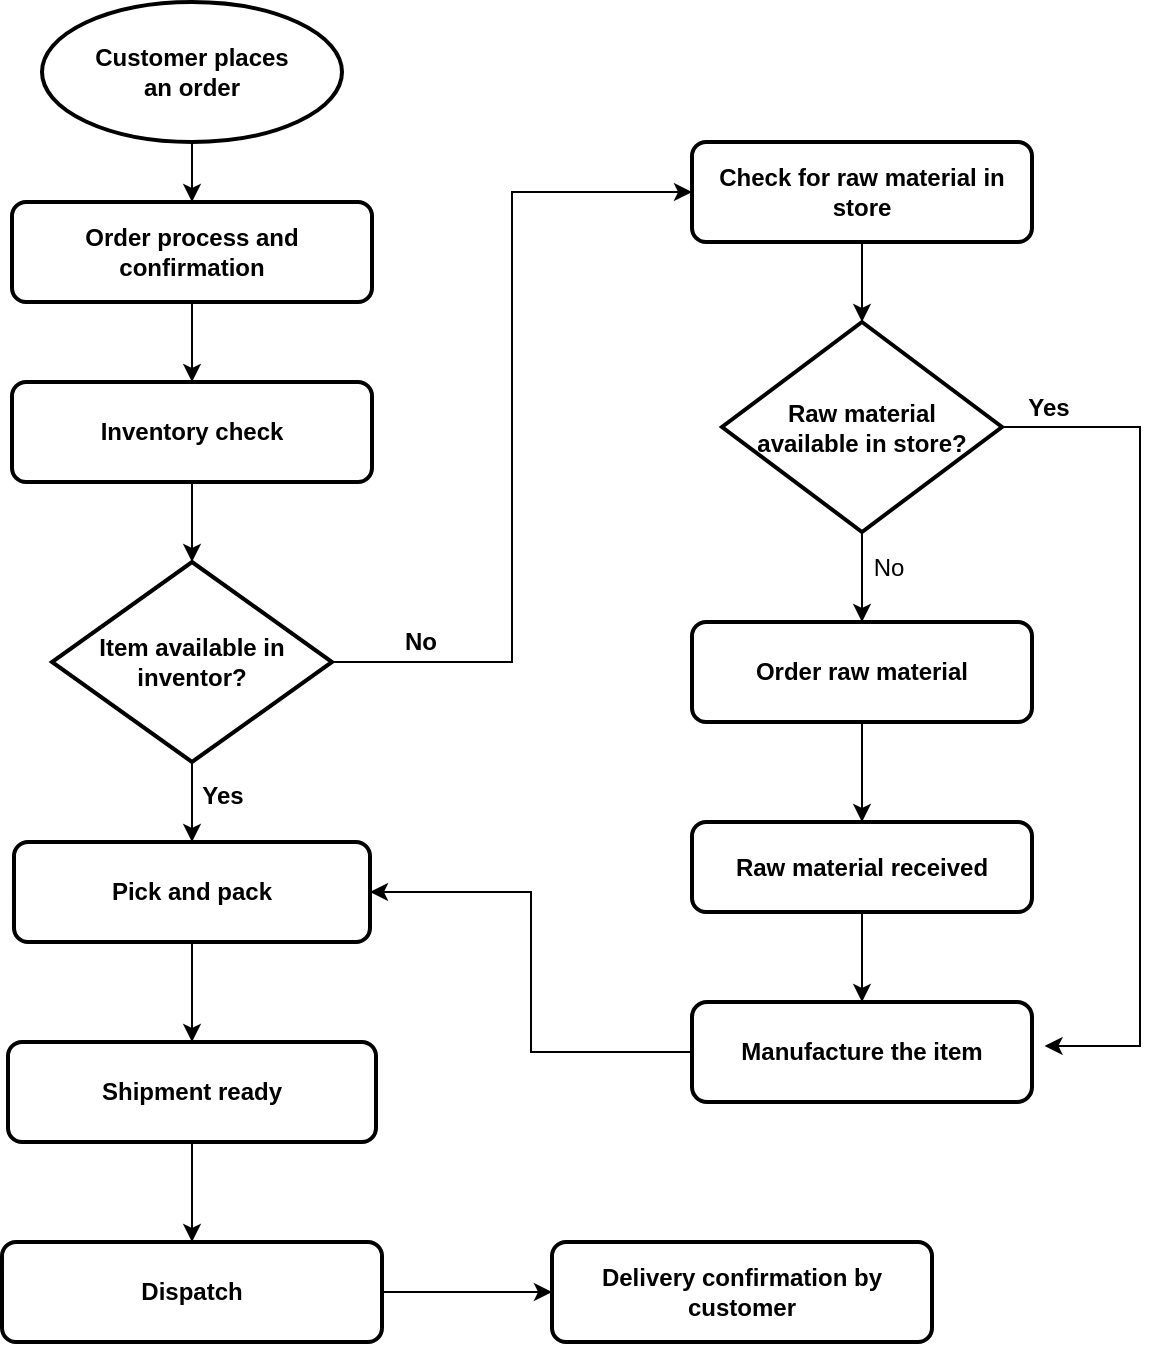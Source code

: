 <mxfile version="21.7.1" type="github">
  <diagram name="Page-1" id="1zYVnJ6PhORE1R0jCIVj">
    <mxGraphModel dx="913" dy="533" grid="1" gridSize="10" guides="1" tooltips="1" connect="1" arrows="1" fold="1" page="1" pageScale="1" pageWidth="827" pageHeight="1169" math="0" shadow="0">
      <root>
        <mxCell id="0" />
        <mxCell id="1" parent="0" />
        <mxCell id="s3QZQg_NEE9RPPklwjus-38" style="edgeStyle=orthogonalEdgeStyle;rounded=0;orthogonalLoop=1;jettySize=auto;html=1;entryX=0;entryY=0.5;entryDx=0;entryDy=0;" edge="1" parent="1" source="s3QZQg_NEE9RPPklwjus-5" target="s3QZQg_NEE9RPPklwjus-26">
          <mxGeometry relative="1" as="geometry" />
        </mxCell>
        <mxCell id="s3QZQg_NEE9RPPklwjus-39" style="edgeStyle=orthogonalEdgeStyle;rounded=0;orthogonalLoop=1;jettySize=auto;html=1;" edge="1" parent="1" source="s3QZQg_NEE9RPPklwjus-5" target="s3QZQg_NEE9RPPklwjus-8">
          <mxGeometry relative="1" as="geometry" />
        </mxCell>
        <mxCell id="s3QZQg_NEE9RPPklwjus-5" value="Item available in inventor?" style="strokeWidth=2;html=1;shape=mxgraph.flowchart.decision;whiteSpace=wrap;fontStyle=1" vertex="1" parent="1">
          <mxGeometry x="156" y="320" width="140" height="100" as="geometry" />
        </mxCell>
        <mxCell id="s3QZQg_NEE9RPPklwjus-40" style="edgeStyle=orthogonalEdgeStyle;rounded=0;orthogonalLoop=1;jettySize=auto;html=1;entryX=0.5;entryY=0;entryDx=0;entryDy=0;" edge="1" parent="1" source="s3QZQg_NEE9RPPklwjus-8" target="s3QZQg_NEE9RPPklwjus-9">
          <mxGeometry relative="1" as="geometry" />
        </mxCell>
        <mxCell id="s3QZQg_NEE9RPPklwjus-8" value="Pick and pack" style="rounded=1;whiteSpace=wrap;html=1;absoluteArcSize=1;arcSize=14;strokeWidth=2;fontStyle=1" vertex="1" parent="1">
          <mxGeometry x="137" y="460" width="178" height="50" as="geometry" />
        </mxCell>
        <mxCell id="s3QZQg_NEE9RPPklwjus-51" value="" style="edgeStyle=orthogonalEdgeStyle;rounded=0;orthogonalLoop=1;jettySize=auto;html=1;" edge="1" parent="1" source="s3QZQg_NEE9RPPklwjus-9" target="s3QZQg_NEE9RPPklwjus-10">
          <mxGeometry relative="1" as="geometry" />
        </mxCell>
        <mxCell id="s3QZQg_NEE9RPPklwjus-9" value="Shipment ready" style="rounded=1;whiteSpace=wrap;html=1;absoluteArcSize=1;arcSize=14;strokeWidth=2;fontStyle=1" vertex="1" parent="1">
          <mxGeometry x="134" y="560" width="184" height="50" as="geometry" />
        </mxCell>
        <mxCell id="s3QZQg_NEE9RPPklwjus-52" value="" style="edgeStyle=orthogonalEdgeStyle;rounded=0;orthogonalLoop=1;jettySize=auto;html=1;" edge="1" parent="1" source="s3QZQg_NEE9RPPklwjus-10" target="s3QZQg_NEE9RPPklwjus-11">
          <mxGeometry relative="1" as="geometry" />
        </mxCell>
        <mxCell id="s3QZQg_NEE9RPPklwjus-10" value="Dispatch" style="rounded=1;whiteSpace=wrap;html=1;absoluteArcSize=1;arcSize=14;strokeWidth=2;fontStyle=1" vertex="1" parent="1">
          <mxGeometry x="131" y="660" width="190" height="50" as="geometry" />
        </mxCell>
        <mxCell id="s3QZQg_NEE9RPPklwjus-11" value="Delivery confirmation by customer" style="rounded=1;whiteSpace=wrap;html=1;absoluteArcSize=1;arcSize=14;strokeWidth=2;fontStyle=1" vertex="1" parent="1">
          <mxGeometry x="406" y="660" width="190" height="50" as="geometry" />
        </mxCell>
        <mxCell id="s3QZQg_NEE9RPPklwjus-32" value="" style="edgeStyle=orthogonalEdgeStyle;rounded=0;orthogonalLoop=1;jettySize=auto;html=1;" edge="1" parent="1" source="s3QZQg_NEE9RPPklwjus-13" target="s3QZQg_NEE9RPPklwjus-5">
          <mxGeometry relative="1" as="geometry" />
        </mxCell>
        <mxCell id="s3QZQg_NEE9RPPklwjus-13" value="Inventory check" style="rounded=1;whiteSpace=wrap;html=1;absoluteArcSize=1;arcSize=14;strokeWidth=2;fontStyle=1" vertex="1" parent="1">
          <mxGeometry x="136" y="230" width="180" height="50" as="geometry" />
        </mxCell>
        <mxCell id="s3QZQg_NEE9RPPklwjus-23" style="edgeStyle=orthogonalEdgeStyle;rounded=0;orthogonalLoop=1;jettySize=auto;html=1;entryX=0.5;entryY=0;entryDx=0;entryDy=0;" edge="1" parent="1" source="s3QZQg_NEE9RPPklwjus-14" target="s3QZQg_NEE9RPPklwjus-13">
          <mxGeometry relative="1" as="geometry" />
        </mxCell>
        <mxCell id="s3QZQg_NEE9RPPklwjus-14" value="Order process and confirmation" style="rounded=1;whiteSpace=wrap;html=1;absoluteArcSize=1;arcSize=14;strokeWidth=2;fontStyle=1" vertex="1" parent="1">
          <mxGeometry x="136" y="140" width="180" height="50" as="geometry" />
        </mxCell>
        <mxCell id="s3QZQg_NEE9RPPklwjus-19" style="edgeStyle=orthogonalEdgeStyle;rounded=0;orthogonalLoop=1;jettySize=auto;html=1;" edge="1" parent="1" source="s3QZQg_NEE9RPPklwjus-15" target="s3QZQg_NEE9RPPklwjus-14">
          <mxGeometry relative="1" as="geometry" />
        </mxCell>
        <mxCell id="s3QZQg_NEE9RPPklwjus-15" value="Customer places &lt;br&gt;an order" style="strokeWidth=2;html=1;shape=mxgraph.flowchart.start_1;whiteSpace=wrap;fontStyle=1" vertex="1" parent="1">
          <mxGeometry x="151" y="40" width="150" height="70" as="geometry" />
        </mxCell>
        <mxCell id="s3QZQg_NEE9RPPklwjus-31" value="" style="edgeStyle=orthogonalEdgeStyle;rounded=0;orthogonalLoop=1;jettySize=auto;html=1;" edge="1" parent="1" source="s3QZQg_NEE9RPPklwjus-26" target="s3QZQg_NEE9RPPklwjus-27">
          <mxGeometry relative="1" as="geometry" />
        </mxCell>
        <mxCell id="s3QZQg_NEE9RPPklwjus-26" value="Check for raw material in store" style="rounded=1;whiteSpace=wrap;html=1;absoluteArcSize=1;arcSize=14;strokeWidth=2;fontStyle=1" vertex="1" parent="1">
          <mxGeometry x="476" y="110" width="170" height="50" as="geometry" />
        </mxCell>
        <mxCell id="s3QZQg_NEE9RPPklwjus-44" style="edgeStyle=orthogonalEdgeStyle;rounded=0;orthogonalLoop=1;jettySize=auto;html=1;entryX=0.5;entryY=0;entryDx=0;entryDy=0;" edge="1" parent="1" source="s3QZQg_NEE9RPPklwjus-27" target="s3QZQg_NEE9RPPklwjus-35">
          <mxGeometry relative="1" as="geometry" />
        </mxCell>
        <mxCell id="s3QZQg_NEE9RPPklwjus-57" style="edgeStyle=orthogonalEdgeStyle;rounded=0;orthogonalLoop=1;jettySize=auto;html=1;entryX=1.037;entryY=0.439;entryDx=0;entryDy=0;entryPerimeter=0;" edge="1" parent="1" source="s3QZQg_NEE9RPPklwjus-27" target="s3QZQg_NEE9RPPklwjus-28">
          <mxGeometry relative="1" as="geometry">
            <Array as="points">
              <mxPoint x="700" y="252" />
              <mxPoint x="700" y="562" />
            </Array>
          </mxGeometry>
        </mxCell>
        <mxCell id="s3QZQg_NEE9RPPklwjus-27" value="Raw material &lt;br&gt;available in store?" style="strokeWidth=2;html=1;shape=mxgraph.flowchart.decision;whiteSpace=wrap;fontStyle=1" vertex="1" parent="1">
          <mxGeometry x="491" y="200" width="140" height="105" as="geometry" />
        </mxCell>
        <mxCell id="s3QZQg_NEE9RPPklwjus-43" style="edgeStyle=orthogonalEdgeStyle;rounded=0;orthogonalLoop=1;jettySize=auto;html=1;entryX=1;entryY=0.5;entryDx=0;entryDy=0;" edge="1" parent="1" source="s3QZQg_NEE9RPPklwjus-28" target="s3QZQg_NEE9RPPklwjus-8">
          <mxGeometry relative="1" as="geometry" />
        </mxCell>
        <mxCell id="s3QZQg_NEE9RPPklwjus-28" value="Manufacture the item" style="rounded=1;whiteSpace=wrap;html=1;strokeWidth=2;fontStyle=1" vertex="1" parent="1">
          <mxGeometry x="476" y="540" width="170" height="50" as="geometry" />
        </mxCell>
        <mxCell id="s3QZQg_NEE9RPPklwjus-45" value="" style="edgeStyle=orthogonalEdgeStyle;rounded=0;orthogonalLoop=1;jettySize=auto;html=1;" edge="1" parent="1" source="s3QZQg_NEE9RPPklwjus-35" target="s3QZQg_NEE9RPPklwjus-36">
          <mxGeometry relative="1" as="geometry" />
        </mxCell>
        <mxCell id="s3QZQg_NEE9RPPklwjus-35" value="Order raw material" style="rounded=1;whiteSpace=wrap;html=1;absoluteArcSize=1;arcSize=14;strokeWidth=2;fontStyle=1" vertex="1" parent="1">
          <mxGeometry x="476" y="350" width="170" height="50" as="geometry" />
        </mxCell>
        <mxCell id="s3QZQg_NEE9RPPklwjus-49" style="edgeStyle=orthogonalEdgeStyle;rounded=0;orthogonalLoop=1;jettySize=auto;html=1;" edge="1" parent="1" source="s3QZQg_NEE9RPPklwjus-36" target="s3QZQg_NEE9RPPklwjus-28">
          <mxGeometry relative="1" as="geometry" />
        </mxCell>
        <mxCell id="s3QZQg_NEE9RPPklwjus-36" value="Raw material received" style="rounded=1;whiteSpace=wrap;html=1;absoluteArcSize=1;arcSize=14;strokeWidth=2;fontStyle=1" vertex="1" parent="1">
          <mxGeometry x="476" y="450" width="170" height="45" as="geometry" />
        </mxCell>
        <mxCell id="s3QZQg_NEE9RPPklwjus-55" value="No" style="text;html=1;align=center;verticalAlign=middle;resizable=0;points=[];autosize=1;strokeColor=none;fillColor=none;fontStyle=1" vertex="1" parent="1">
          <mxGeometry x="320" y="345" width="40" height="30" as="geometry" />
        </mxCell>
        <mxCell id="s3QZQg_NEE9RPPklwjus-56" value="Yes" style="text;html=1;align=center;verticalAlign=middle;resizable=0;points=[];autosize=1;strokeColor=none;fillColor=none;fontStyle=1" vertex="1" parent="1">
          <mxGeometry x="221" y="422" width="40" height="30" as="geometry" />
        </mxCell>
        <mxCell id="s3QZQg_NEE9RPPklwjus-58" value="No" style="text;html=1;align=center;verticalAlign=middle;resizable=0;points=[];autosize=1;strokeColor=none;fillColor=none;" vertex="1" parent="1">
          <mxGeometry x="554" y="308" width="40" height="30" as="geometry" />
        </mxCell>
        <mxCell id="s3QZQg_NEE9RPPklwjus-59" value="Yes" style="text;html=1;align=center;verticalAlign=middle;resizable=0;points=[];autosize=1;strokeColor=none;fillColor=none;fontStyle=1" vertex="1" parent="1">
          <mxGeometry x="634" y="228" width="40" height="30" as="geometry" />
        </mxCell>
      </root>
    </mxGraphModel>
  </diagram>
</mxfile>
